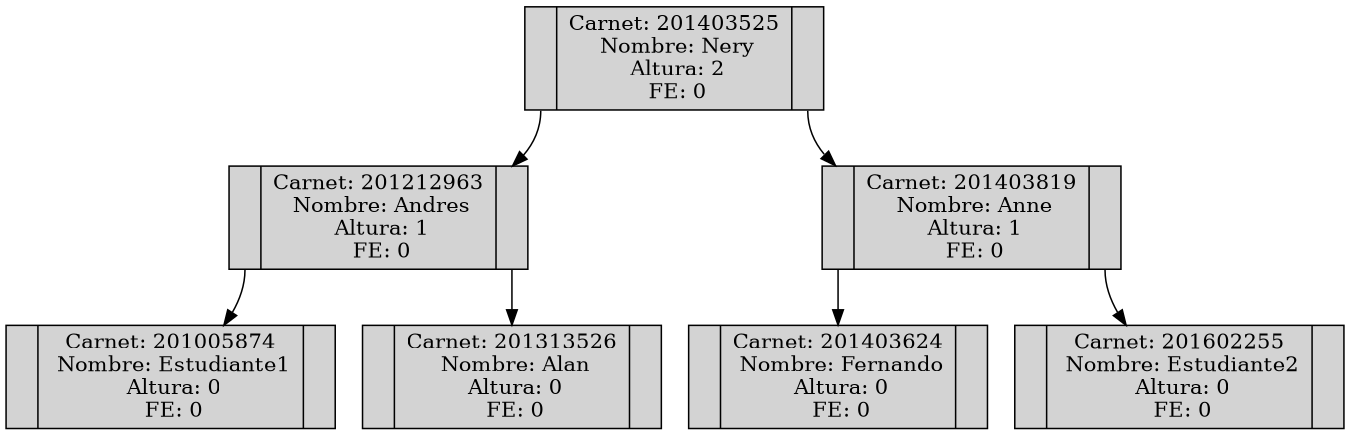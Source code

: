 digraph ARBOL { 
rankdir=TB
size="9,9"
node[shape=record,style=filled] 
"201403525Nery"[label ="<C0>|<C1>Carnet: 201403525\n Nombre:  Nery\n Altura:  2\n FE:  0|<C2>"]; 
"201212963Andres"[label ="<C0>|<C1>Carnet: 201212963\n Nombre:  Andres\n Altura:  1\n FE:  0|<C2>"]; 
"201005874Estudiante1"[label ="<C0>|<C1>Carnet: 201005874\n Nombre:  Estudiante1\n Altura:  0\n FE:  0|<C2>"]; 
"201212963Andres":C0->"201005874Estudiante1"; 
"201313526Alan"[label ="<C0>|<C1>Carnet: 201313526\n Nombre:  Alan\n Altura:  0\n FE:  0|<C2>"]; 
"201212963Andres":C2->"201313526Alan"; 
"201403525Nery":C0->"201212963Andres"; 
"201403819Anne"[label ="<C0>|<C1>Carnet: 201403819\n Nombre:  Anne\n Altura:  1\n FE:  0|<C2>"]; 
"201403624Fernando"[label ="<C0>|<C1>Carnet: 201403624\n Nombre:  Fernando\n Altura:  0\n FE:  0|<C2>"]; 
"201403819Anne":C0->"201403624Fernando"; 
"201602255Estudiante2"[label ="<C0>|<C1>Carnet: 201602255\n Nombre:  Estudiante2\n Altura:  0\n FE:  0|<C2>"]; 
"201403819Anne":C2->"201602255Estudiante2"; 
"201403525Nery":C2->"201403819Anne"; 

}